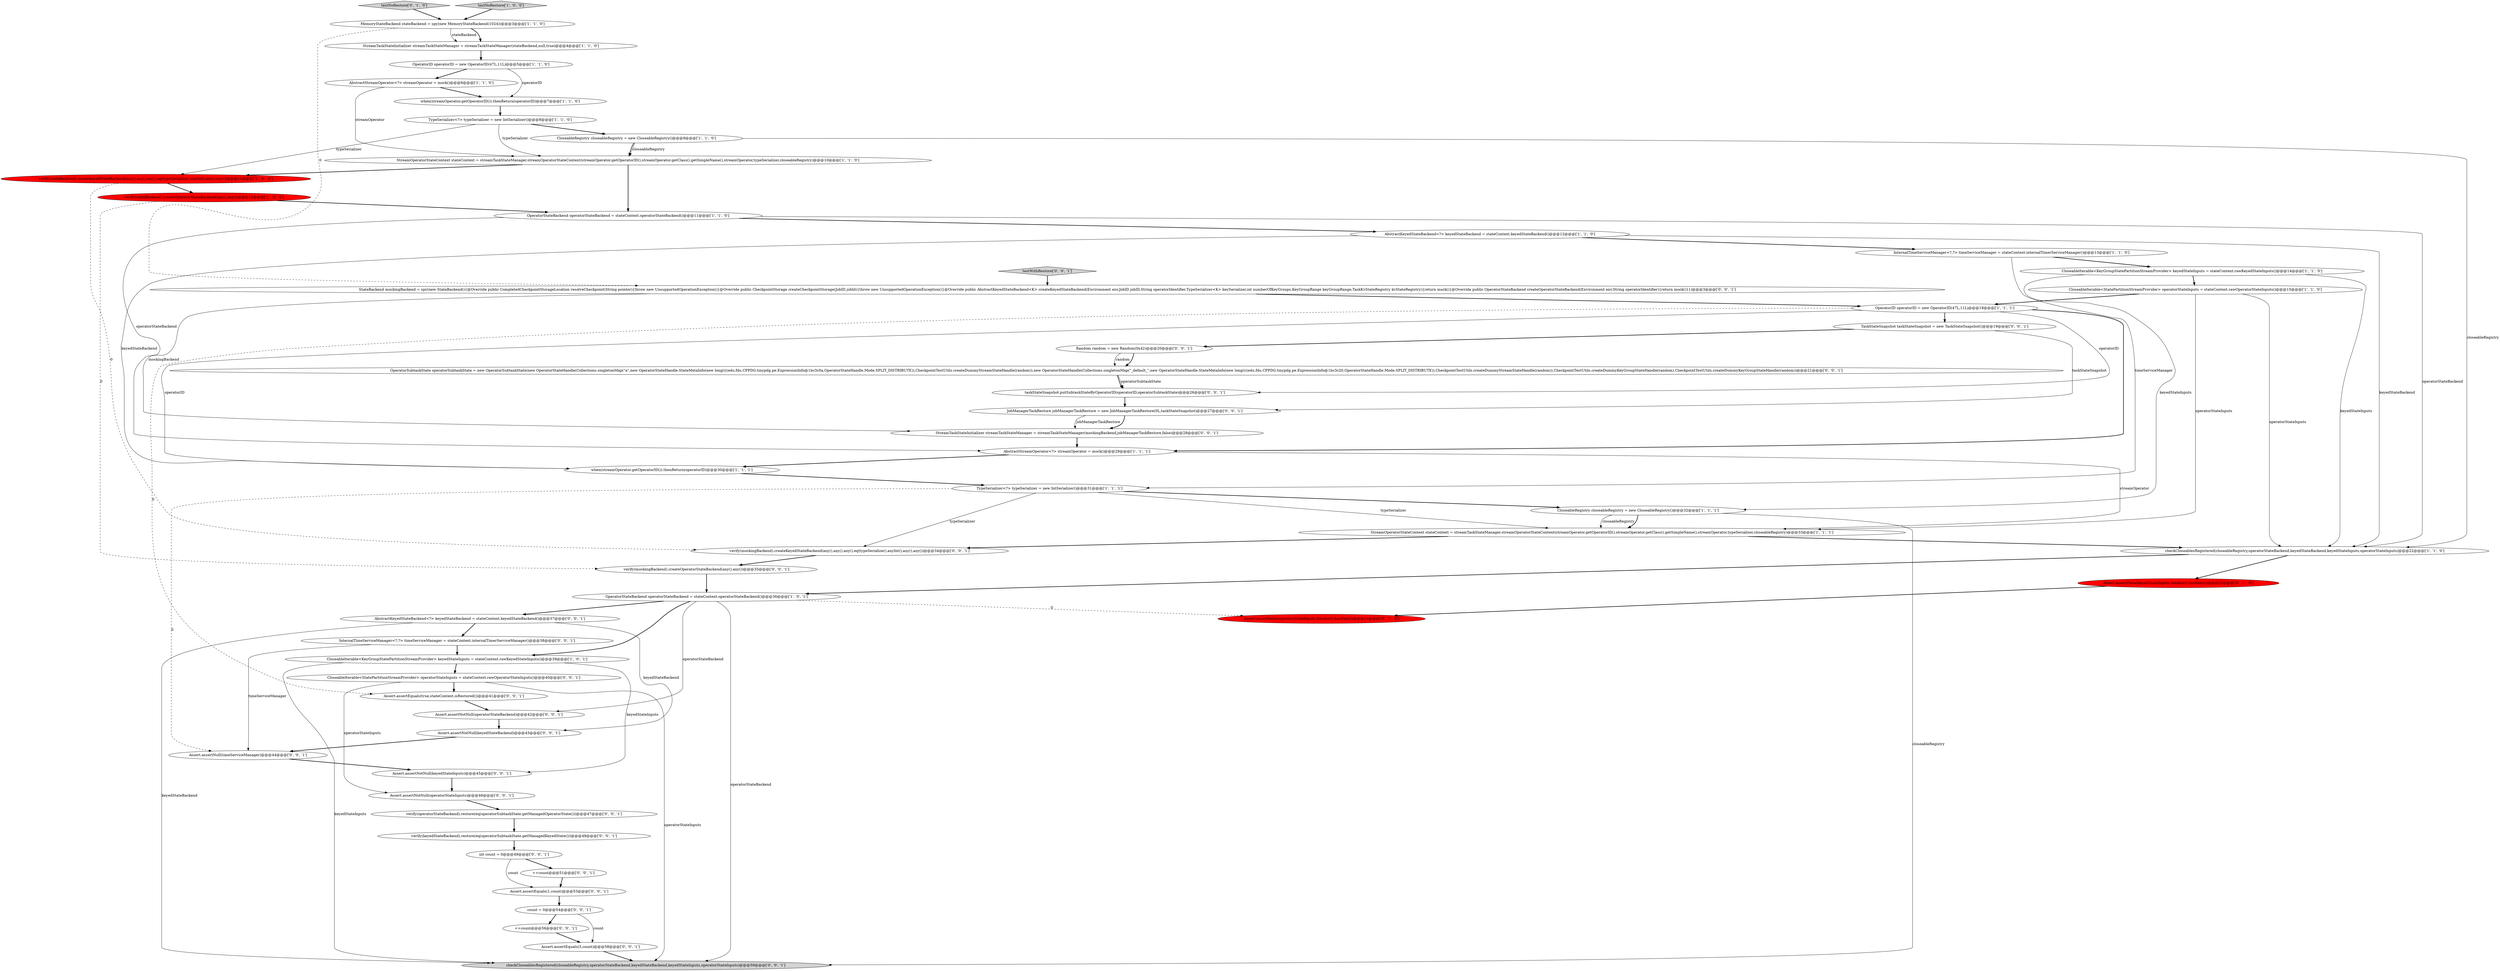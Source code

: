 digraph {
13 [style = filled, label = "AbstractKeyedStateBackend<?> keyedStateBackend = stateContext.keyedStateBackend()@@@12@@@['1', '1', '0']", fillcolor = white, shape = ellipse image = "AAA0AAABBB1BBB"];
16 [style = filled, label = "MemoryStateBackend stateBackend = spy(new MemoryStateBackend(1024))@@@3@@@['1', '1', '0']", fillcolor = white, shape = ellipse image = "AAA0AAABBB1BBB"];
22 [style = filled, label = "TypeSerializer<?> typeSerializer = new IntSerializer()@@@31@@@['1', '1', '1']", fillcolor = white, shape = ellipse image = "AAA0AAABBB1BBB"];
39 [style = filled, label = "StateBackend mockingBackend = spy(new StateBackend(){@Override public CompletedCheckpointStorageLocation resolveCheckpoint(String pointer){throw new UnsupportedOperationException()}@Override public CheckpointStorage createCheckpointStorage(JobID jobId){throw new UnsupportedOperationException()}@Override public AbstractKeyedStateBackend<K> createKeyedStateBackend(Environment env,JobID jobID,String operatorIdentifier,TypeSerializer<K> keySerializer,int numberOfKeyGroups,KeyGroupRange keyGroupRange,TaskKvStateRegistry kvStateRegistry){return mock()}@Override public OperatorStateBackend createOperatorStateBackend(Environment env,String operatorIdentifier){return mock()}})@@@3@@@['0', '0', '1']", fillcolor = white, shape = ellipse image = "AAA0AAABBB3BBB"];
19 [style = filled, label = "when(streamOperator.getOperatorID()).thenReturn(operatorID)@@@30@@@['1', '1', '1']", fillcolor = white, shape = ellipse image = "AAA0AAABBB1BBB"];
42 [style = filled, label = "Assert.assertNull(timeServiceManager)@@@44@@@['0', '0', '1']", fillcolor = white, shape = ellipse image = "AAA0AAABBB3BBB"];
11 [style = filled, label = "CloseableRegistry closeableRegistry = new CloseableRegistry()@@@32@@@['1', '1', '1']", fillcolor = white, shape = ellipse image = "AAA0AAABBB1BBB"];
31 [style = filled, label = "Assert.assertNotNull(keyedStateBackend)@@@43@@@['0', '0', '1']", fillcolor = white, shape = ellipse image = "AAA0AAABBB3BBB"];
1 [style = filled, label = "OperatorStateBackend operatorStateBackend = stateContext.operatorStateBackend()@@@11@@@['1', '1', '0']", fillcolor = white, shape = ellipse image = "AAA0AAABBB1BBB"];
38 [style = filled, label = "Assert.assertNotNull(operatorStateBackend)@@@42@@@['0', '0', '1']", fillcolor = white, shape = ellipse image = "AAA0AAABBB3BBB"];
2 [style = filled, label = "AbstractStreamOperator<?> streamOperator = mock()@@@29@@@['1', '1', '1']", fillcolor = white, shape = ellipse image = "AAA0AAABBB1BBB"];
7 [style = filled, label = "StreamOperatorStateContext stateContext = streamTaskStateManager.streamOperatorStateContext(streamOperator.getOperatorID(),streamOperator.getClass().getSimpleName(),streamOperator,typeSerializer,closeableRegistry)@@@33@@@['1', '1', '1']", fillcolor = white, shape = ellipse image = "AAA0AAABBB1BBB"];
20 [style = filled, label = "StreamOperatorStateContext stateContext = streamTaskStateManager.streamOperatorStateContext(streamOperator.getOperatorID(),streamOperator.getClass().getSimpleName(),streamOperator,typeSerializer,closeableRegistry)@@@10@@@['1', '1', '0']", fillcolor = white, shape = ellipse image = "AAA0AAABBB1BBB"];
12 [style = filled, label = "checkCloseablesRegistered(closeableRegistry,operatorStateBackend,keyedStateBackend,keyedStateInputs,operatorStateInputs)@@@22@@@['1', '1', '0']", fillcolor = white, shape = ellipse image = "AAA0AAABBB1BBB"];
28 [style = filled, label = "InternalTimeServiceManager<?,?> timeServiceManager = stateContext.internalTimerServiceManager()@@@38@@@['0', '0', '1']", fillcolor = white, shape = ellipse image = "AAA0AAABBB3BBB"];
45 [style = filled, label = "Random random = new Random(0x42)@@@20@@@['0', '0', '1']", fillcolor = white, shape = ellipse image = "AAA0AAABBB3BBB"];
26 [style = filled, label = "Assert.assertFalse(operatorStateInputs.iterator().hasNext())@@@24@@@['0', '1', '0']", fillcolor = red, shape = ellipse image = "AAA1AAABBB2BBB"];
9 [style = filled, label = "when(streamOperator.getOperatorID()).thenReturn(operatorID)@@@7@@@['1', '1', '0']", fillcolor = white, shape = ellipse image = "AAA0AAABBB1BBB"];
10 [style = filled, label = "CloseableIterable<KeyGroupStatePartitionStreamProvider> keyedStateInputs = stateContext.rawKeyedStateInputs()@@@14@@@['1', '1', '0']", fillcolor = white, shape = ellipse image = "AAA0AAABBB1BBB"];
49 [style = filled, label = "Assert.assertNotNull(operatorStateInputs)@@@46@@@['0', '0', '1']", fillcolor = white, shape = ellipse image = "AAA0AAABBB3BBB"];
21 [style = filled, label = "CloseableIterable<KeyGroupStatePartitionStreamProvider> keyedStateInputs = stateContext.rawKeyedStateInputs()@@@39@@@['1', '0', '1']", fillcolor = white, shape = ellipse image = "AAA0AAABBB1BBB"];
18 [style = filled, label = "StreamTaskStateInitializer streamTaskStateManager = streamTaskStateManager(stateBackend,null,true)@@@4@@@['1', '1', '0']", fillcolor = white, shape = ellipse image = "AAA0AAABBB1BBB"];
55 [style = filled, label = "count = 0@@@54@@@['0', '0', '1']", fillcolor = white, shape = ellipse image = "AAA0AAABBB3BBB"];
44 [style = filled, label = "verify(operatorStateBackend).restore(eq(operatorSubtaskState.getManagedOperatorState()))@@@47@@@['0', '0', '1']", fillcolor = white, shape = ellipse image = "AAA0AAABBB3BBB"];
36 [style = filled, label = "Assert.assertEquals(1,count)@@@53@@@['0', '0', '1']", fillcolor = white, shape = ellipse image = "AAA0AAABBB3BBB"];
23 [style = filled, label = "OperatorStateBackend operatorStateBackend = stateContext.operatorStateBackend()@@@36@@@['1', '0', '1']", fillcolor = white, shape = ellipse image = "AAA0AAABBB1BBB"];
35 [style = filled, label = "StreamTaskStateInitializer streamTaskStateManager = streamTaskStateManager(mockingBackend,jobManagerTaskRestore,false)@@@28@@@['0', '0', '1']", fillcolor = white, shape = ellipse image = "AAA0AAABBB3BBB"];
25 [style = filled, label = "testNoRestore['0', '1', '0']", fillcolor = lightgray, shape = diamond image = "AAA0AAABBB2BBB"];
0 [style = filled, label = "AbstractStreamOperator<?> streamOperator = mock()@@@6@@@['1', '1', '0']", fillcolor = white, shape = ellipse image = "AAA0AAABBB1BBB"];
29 [style = filled, label = "CloseableIterable<StatePartitionStreamProvider> operatorStateInputs = stateContext.rawOperatorStateInputs()@@@40@@@['0', '0', '1']", fillcolor = white, shape = ellipse image = "AAA0AAABBB3BBB"];
41 [style = filled, label = "JobManagerTaskRestore jobManagerTaskRestore = new JobManagerTaskRestore(0L,taskStateSnapshot)@@@27@@@['0', '0', '1']", fillcolor = white, shape = ellipse image = "AAA0AAABBB3BBB"];
30 [style = filled, label = "testWithRestore['0', '0', '1']", fillcolor = lightgray, shape = diamond image = "AAA0AAABBB3BBB"];
50 [style = filled, label = "++count@@@56@@@['0', '0', '1']", fillcolor = white, shape = ellipse image = "AAA0AAABBB3BBB"];
53 [style = filled, label = "checkCloseablesRegistered(closeableRegistry,operatorStateBackend,keyedStateBackend,keyedStateInputs,operatorStateInputs)@@@59@@@['0', '0', '1']", fillcolor = lightgray, shape = ellipse image = "AAA0AAABBB3BBB"];
5 [style = filled, label = "InternalTimeServiceManager<?,?> timeServiceManager = stateContext.internalTimerServiceManager()@@@13@@@['1', '1', '0']", fillcolor = white, shape = ellipse image = "AAA0AAABBB1BBB"];
51 [style = filled, label = "verify(mockingBackend).createOperatorStateBackend(any(),any())@@@35@@@['0', '0', '1']", fillcolor = white, shape = ellipse image = "AAA0AAABBB3BBB"];
43 [style = filled, label = "OperatorSubtaskState operatorSubtaskState = new OperatorSubtaskState(new OperatorStateHandle(Collections.singletonMap(\"a\",new OperatorStateHandle.StateMetaInfo(new long((((edu.fdu.CPPDG.tinypdg.pe.ExpressionInfo@1bc3c0a,OperatorStateHandle.Mode.SPLIT_DISTRIBUTE)),CheckpointTestUtils.createDummyStreamStateHandle(random)),new OperatorStateHandle(Collections.singletonMap(\"_default_\",new OperatorStateHandle.StateMetaInfo(new long((((edu.fdu.CPPDG.tinypdg.pe.ExpressionInfo@1bc3c20,OperatorStateHandle.Mode.SPLIT_DISTRIBUTE)),CheckpointTestUtils.createDummyStreamStateHandle(random)),CheckpointTestUtils.createDummyKeyGroupStateHandle(random),CheckpointTestUtils.createDummyKeyGroupStateHandle(random))@@@21@@@['0', '0', '1']", fillcolor = white, shape = ellipse image = "AAA0AAABBB3BBB"];
15 [style = filled, label = "OperatorID operatorID = new OperatorID(47L,11L)@@@18@@@['1', '1', '1']", fillcolor = white, shape = ellipse image = "AAA0AAABBB1BBB"];
17 [style = filled, label = "CloseableRegistry closeableRegistry = new CloseableRegistry()@@@9@@@['1', '1', '0']", fillcolor = white, shape = ellipse image = "AAA0AAABBB1BBB"];
4 [style = filled, label = "CloseableIterable<StatePartitionStreamProvider> operatorStateInputs = stateContext.rawOperatorStateInputs()@@@15@@@['1', '1', '0']", fillcolor = white, shape = ellipse image = "AAA0AAABBB1BBB"];
34 [style = filled, label = "Assert.assertNotNull(keyedStateInputs)@@@45@@@['0', '0', '1']", fillcolor = white, shape = ellipse image = "AAA0AAABBB3BBB"];
3 [style = filled, label = "OperatorID operatorID = new OperatorID(47L,11L)@@@5@@@['1', '1', '0']", fillcolor = white, shape = ellipse image = "AAA0AAABBB1BBB"];
52 [style = filled, label = "int count = 0@@@49@@@['0', '0', '1']", fillcolor = white, shape = ellipse image = "AAA0AAABBB3BBB"];
54 [style = filled, label = "verify(mockingBackend).createKeyedStateBackend(any(),any(),any(),eq(typeSerializer),anyInt(),any(),any())@@@34@@@['0', '0', '1']", fillcolor = white, shape = ellipse image = "AAA0AAABBB3BBB"];
47 [style = filled, label = "++count@@@51@@@['0', '0', '1']", fillcolor = white, shape = ellipse image = "AAA0AAABBB3BBB"];
37 [style = filled, label = "AbstractKeyedStateBackend<?> keyedStateBackend = stateContext.keyedStateBackend()@@@37@@@['0', '0', '1']", fillcolor = white, shape = ellipse image = "AAA0AAABBB3BBB"];
24 [style = filled, label = "TypeSerializer<?> typeSerializer = new IntSerializer()@@@8@@@['1', '1', '0']", fillcolor = white, shape = ellipse image = "AAA0AAABBB1BBB"];
33 [style = filled, label = "Assert.assertEquals(3,count)@@@58@@@['0', '0', '1']", fillcolor = white, shape = ellipse image = "AAA0AAABBB3BBB"];
40 [style = filled, label = "TaskStateSnapshot taskStateSnapshot = new TaskStateSnapshot()@@@19@@@['0', '0', '1']", fillcolor = white, shape = ellipse image = "AAA0AAABBB3BBB"];
46 [style = filled, label = "verify(keyedStateBackend).restore(eq(operatorSubtaskState.getManagedKeyedState()))@@@48@@@['0', '0', '1']", fillcolor = white, shape = ellipse image = "AAA0AAABBB3BBB"];
8 [style = filled, label = "testNoRestore['1', '0', '0']", fillcolor = lightgray, shape = diamond image = "AAA0AAABBB1BBB"];
32 [style = filled, label = "Assert.assertEquals(true,stateContext.isRestored())@@@41@@@['0', '0', '1']", fillcolor = white, shape = ellipse image = "AAA0AAABBB3BBB"];
27 [style = filled, label = "Assert.assertFalse(keyedStateInputs.iterator().hasNext())@@@23@@@['0', '1', '0']", fillcolor = red, shape = ellipse image = "AAA1AAABBB2BBB"];
6 [style = filled, label = "verify(stateBackend).createKeyedStateBackend(any(),any(),any(),eq(typeSerializer),anyInt(),any(),any())@@@11@@@['1', '0', '0']", fillcolor = red, shape = ellipse image = "AAA1AAABBB1BBB"];
48 [style = filled, label = "taskStateSnapshot.putSubtaskStateByOperatorID(operatorID,operatorSubtaskState)@@@26@@@['0', '0', '1']", fillcolor = white, shape = ellipse image = "AAA0AAABBB3BBB"];
14 [style = filled, label = "verify(stateBackend).createOperatorStateBackend(any(),any())@@@12@@@['1', '0', '0']", fillcolor = red, shape = ellipse image = "AAA1AAABBB1BBB"];
8->16 [style = bold, label=""];
18->3 [style = bold, label=""];
37->28 [style = bold, label=""];
4->15 [style = bold, label=""];
22->54 [style = solid, label="typeSerializer"];
38->31 [style = bold, label=""];
1->13 [style = bold, label=""];
36->55 [style = bold, label=""];
21->53 [style = solid, label="keyedStateInputs"];
44->46 [style = bold, label=""];
52->47 [style = bold, label=""];
28->21 [style = bold, label=""];
15->19 [style = solid, label="operatorID"];
22->42 [style = dashed, label="0"];
45->43 [style = bold, label=""];
13->19 [style = solid, label="keyedStateBackend"];
29->49 [style = solid, label="operatorStateInputs"];
24->17 [style = bold, label=""];
21->34 [style = solid, label="keyedStateInputs"];
9->24 [style = bold, label=""];
16->39 [style = dashed, label="0"];
17->20 [style = bold, label=""];
5->10 [style = bold, label=""];
48->41 [style = bold, label=""];
51->23 [style = bold, label=""];
11->53 [style = solid, label="closeableRegistry"];
3->0 [style = bold, label=""];
2->7 [style = solid, label="streamOperator"];
37->53 [style = solid, label="keyedStateBackend"];
45->43 [style = solid, label="random"];
23->37 [style = bold, label=""];
21->29 [style = bold, label=""];
28->42 [style = solid, label="timeServiceManager"];
29->32 [style = bold, label=""];
13->5 [style = bold, label=""];
43->48 [style = solid, label="operatorSubtaskState"];
13->12 [style = solid, label="keyedStateBackend"];
11->7 [style = solid, label="closeableRegistry"];
55->33 [style = solid, label="count"];
19->22 [style = bold, label=""];
24->6 [style = solid, label="typeSerializer"];
22->11 [style = bold, label=""];
47->36 [style = bold, label=""];
0->20 [style = solid, label="streamOperator"];
27->26 [style = bold, label=""];
29->53 [style = solid, label="operatorStateInputs"];
16->18 [style = bold, label=""];
37->31 [style = solid, label="keyedStateBackend"];
34->49 [style = bold, label=""];
49->44 [style = bold, label=""];
35->2 [style = bold, label=""];
15->32 [style = dashed, label="0"];
20->1 [style = bold, label=""];
23->26 [style = dashed, label="0"];
25->16 [style = bold, label=""];
7->54 [style = bold, label=""];
23->53 [style = solid, label="operatorStateBackend"];
40->41 [style = solid, label="taskStateSnapshot"];
31->42 [style = bold, label=""];
1->12 [style = solid, label="operatorStateBackend"];
52->36 [style = solid, label="count"];
17->20 [style = solid, label="closeableRegistry"];
15->40 [style = bold, label=""];
4->12 [style = solid, label="operatorStateInputs"];
55->50 [style = bold, label=""];
50->33 [style = bold, label=""];
3->9 [style = solid, label="operatorID"];
12->27 [style = bold, label=""];
6->54 [style = dashed, label="0"];
41->35 [style = bold, label=""];
54->51 [style = bold, label=""];
1->2 [style = solid, label="operatorStateBackend"];
10->11 [style = solid, label="keyedStateInputs"];
42->34 [style = bold, label=""];
0->9 [style = bold, label=""];
15->2 [style = bold, label=""];
39->35 [style = solid, label="mockingBackend"];
5->22 [style = solid, label="timeServiceManager"];
2->19 [style = bold, label=""];
4->7 [style = solid, label="operatorStateInputs"];
39->15 [style = bold, label=""];
7->12 [style = bold, label=""];
16->18 [style = solid, label="stateBackend"];
43->48 [style = bold, label=""];
17->12 [style = solid, label="closeableRegistry"];
14->51 [style = dashed, label="0"];
22->7 [style = solid, label="typeSerializer"];
20->6 [style = bold, label=""];
46->52 [style = bold, label=""];
33->53 [style = bold, label=""];
14->1 [style = bold, label=""];
6->14 [style = bold, label=""];
32->38 [style = bold, label=""];
23->38 [style = solid, label="operatorStateBackend"];
24->20 [style = solid, label="typeSerializer"];
23->21 [style = bold, label=""];
10->12 [style = solid, label="keyedStateInputs"];
41->35 [style = solid, label="jobManagerTaskRestore"];
10->4 [style = bold, label=""];
30->39 [style = bold, label=""];
12->23 [style = bold, label=""];
40->45 [style = bold, label=""];
15->48 [style = solid, label="operatorID"];
11->7 [style = bold, label=""];
}
